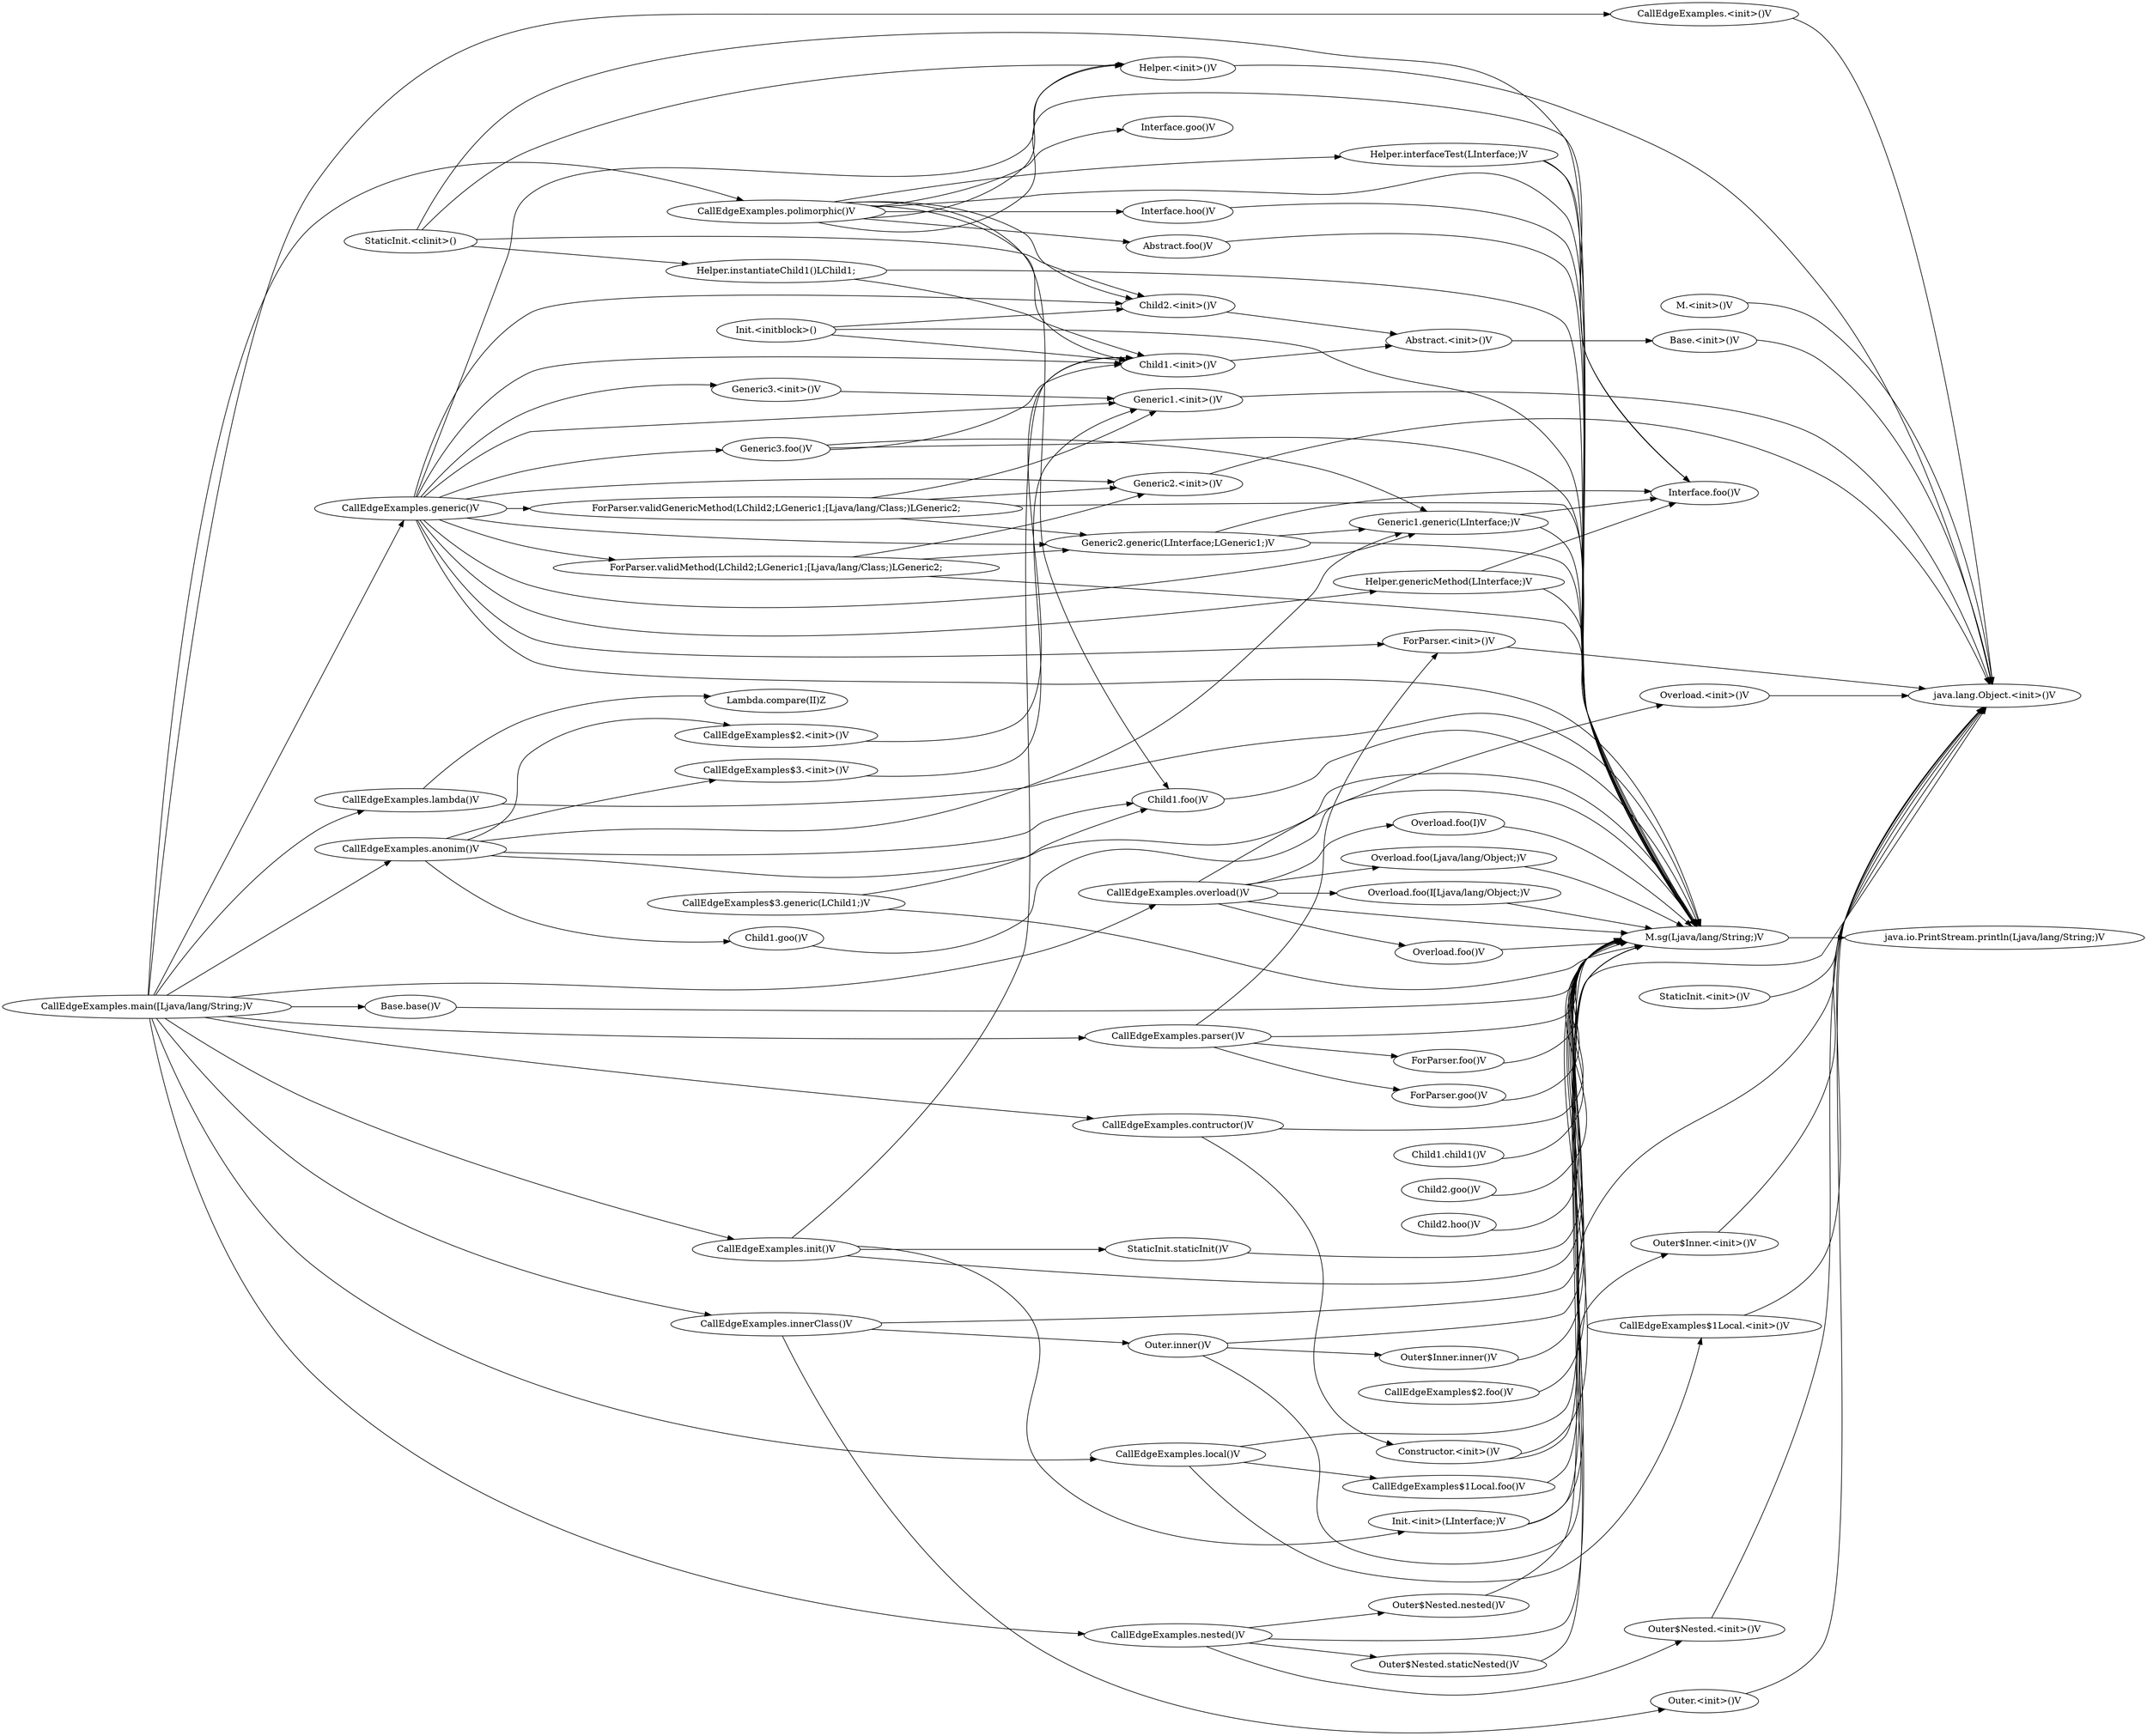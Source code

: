 digraph graphname {
rankdir="LR";
119 [label="M.<init>()V"]
120 [label="java.lang.Object.<init>()V"]
122 [label="M.sg(Ljava/lang/String;)V"]
130 [label="java.io.PrintStream.println(Ljava/lang/String;)V"]
135 [label="Interface.foo()V"]
136 [label="Interface.goo()V"]
137 [label="Interface.hoo()V"]
140 [label="Base.<init>()V"]
141 [label="Base.base()V"]
147 [label="Abstract.<init>()V"]
149 [label="Abstract.foo()V"]
153 [label="Child1.<init>()V"]
155 [label="Child1.goo()V"]
156 [label="Child1.foo()V"]
157 [label="Child1.child1()V"]
159 [label="Child2.<init>()V"]
160 [label="Child2.goo()V"]
161 [label="Child2.hoo()V"]
163 [label="Helper.<init>()V"]
164 [label="Helper.interfaceTest(LInterface;)V"]
167 [label="Helper.genericMethod(LInterface;)V"]
172 [label="Helper.instantiateChild1()LChild1;"]
177 [label="Generic1.<init>()V"]
178 [label="Generic1.generic(LInterface;)V"]
184 [label="Generic2.<init>()V"]
185 [label="Generic2.generic(LInterface;LGeneric1;)V"]
204 [label="Generic3.<init>()V"]
206 [label="Generic3.foo()V"]
208 [label="Outer.<init>()V"]
209 [label="Outer.inner()V"]
210 [label="Outer$Inner.inner()V"]
215 [label="Outer$Inner.<init>()V"]
218 [label="Outer$Nested.<init>()V"]
219 [label="Outer$Nested.staticNested()V"]
220 [label="Outer$Nested.nested()V"]
229 [label="Init.<initblock>()"]
235 [label="Init.<init>(LInterface;)V"]
239 [label="StaticInit.<init>()V"]
242 [label="StaticInit.<clinit>()"]
246 [label="StaticInit.staticInit()V"]
248 [label="Lambda.compare(II)Z"]
258 [label="Constructor.<init>()V"]
260 [label="Overload.<init>()V"]
261 [label="Overload.foo()V"]
262 [label="Overload.foo(I)V"]
264 [label="Overload.foo(Ljava/lang/Object;)V"]
269 [label="Overload.foo(I[Ljava/lang/Object;)V"]
275 [label="ForParser.<init>()V"]
283 [label="ForParser.foo()V"]
284 [label="ForParser.goo()V"]
285 [label="ForParser.validMethod(LChild2;LGeneric1;[Ljava/lang/Class;)LGeneric2;"]
306 [label="ForParser.validGenericMethod(LChild2;LGeneric1;[Ljava/lang/Class;)LGeneric2;"]
319 [label="CallEdgeExamples.<init>()V"]
324 [label="CallEdgeExamples.main([Ljava/lang/String;)V"]
330 [label="CallEdgeExamples.polimorphic()V"]
332 [label="CallEdgeExamples.innerClass()V"]
334 [label="CallEdgeExamples.anonim()V"]
336 [label="CallEdgeExamples.nested()V"]
338 [label="CallEdgeExamples.local()V"]
340 [label="CallEdgeExamples.generic()V"]
342 [label="CallEdgeExamples.init()V"]
344 [label="CallEdgeExamples.lambda()V"]
346 [label="CallEdgeExamples.contructor()V"]
348 [label="CallEdgeExamples.overload()V"]
350 [label="CallEdgeExamples.parser()V"]
363 [label="CallEdgeExamples$2.<init>()V"]
366 [label="CallEdgeExamples$2.foo()V"]
368 [label="CallEdgeExamples$3.<init>()V"]
371 [label="CallEdgeExamples$3.generic(LChild1;)V"]
379 [label="CallEdgeExamples$1Local.<init>()V"]
380 [label="CallEdgeExamples$1Local.foo()V"]
119 -> 120
122 -> 130
137 -> 122
140 -> 120
141 -> 122
147 -> 140
149 -> 122
153 -> 147
155 -> 122
156 -> 122
157 -> 122
159 -> 147
160 -> 122
161 -> 122
163 -> 120
164 -> 122
164 -> 135
167 -> 122
167 -> 135
172 -> 122
172 -> 153
177 -> 120
178 -> 122
178 -> 135
184 -> 120
185 -> 122
185 -> 135
185 -> 178
204 -> 177
206 -> 122
206 -> 153
206 -> 178
208 -> 120
209 -> 122
209 -> 210
209 -> 215
210 -> 122
215 -> 120
218 -> 120
219 -> 122
220 -> 122
229 -> 122
229 -> 153
229 -> 159
235 -> 120
235 -> 122
239 -> 120
242 -> 122
242 -> 159
242 -> 163
242 -> 172
246 -> 122
258 -> 120
258 -> 122
260 -> 120
261 -> 122
262 -> 122
264 -> 122
269 -> 122
275 -> 120
283 -> 122
284 -> 122
285 -> 122
285 -> 184
285 -> 185
306 -> 122
306 -> 177
306 -> 184
306 -> 185
319 -> 120
324 -> 141
324 -> 319
324 -> 330
324 -> 332
324 -> 334
324 -> 336
324 -> 338
324 -> 340
324 -> 342
324 -> 344
324 -> 346
324 -> 348
324 -> 350
330 -> 122
330 -> 135
330 -> 136
330 -> 137
330 -> 149
330 -> 153
330 -> 156
330 -> 159
330 -> 163
330 -> 164
332 -> 122
332 -> 208
332 -> 209
334 -> 122
334 -> 155
334 -> 156
334 -> 178
334 -> 363
334 -> 368
336 -> 122
336 -> 218
336 -> 219
336 -> 220
338 -> 122
338 -> 379
338 -> 380
340 -> 122
340 -> 153
340 -> 159
340 -> 163
340 -> 167
340 -> 177
340 -> 178
340 -> 184
340 -> 185
340 -> 204
340 -> 206
340 -> 275
340 -> 285
340 -> 306
342 -> 122
342 -> 153
342 -> 235
342 -> 246
344 -> 122
344 -> 248
346 -> 122
346 -> 258
348 -> 122
348 -> 260
348 -> 261
348 -> 262
348 -> 264
348 -> 269
350 -> 122
350 -> 275
350 -> 283
350 -> 284
363 -> 153
366 -> 122
368 -> 177
371 -> 122
371 -> 156
379 -> 120
380 -> 122
}
